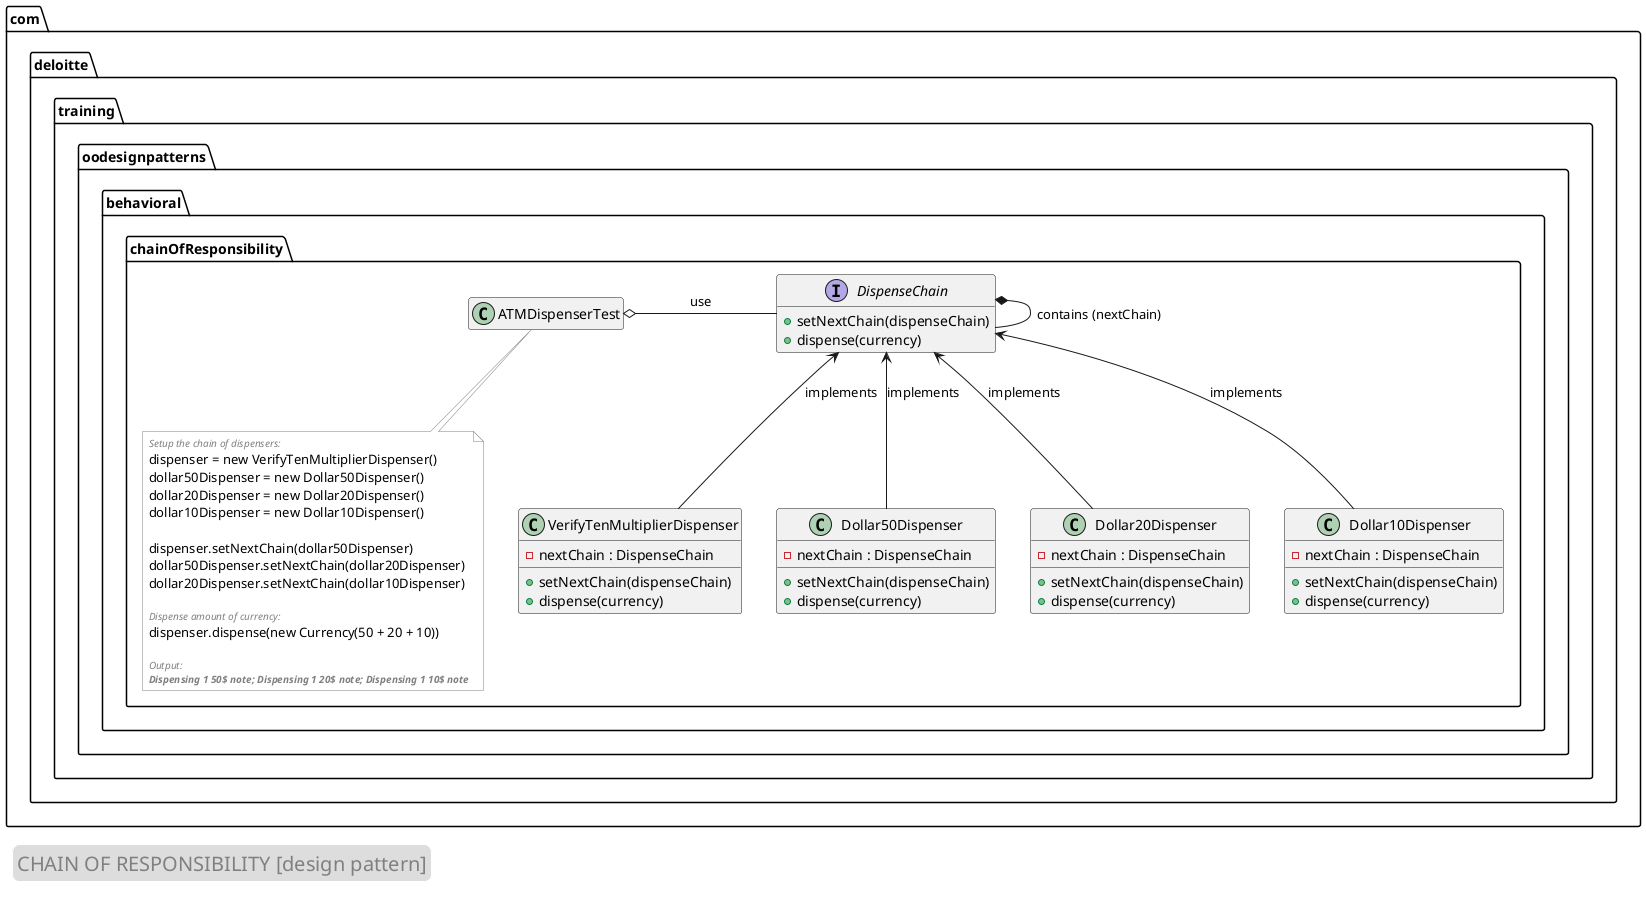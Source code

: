 @startuml

skinparam note {
    borderColor grey
    backgroundColor white
}

skinparam legend {
    borderColor white
    fontSize 20
    fontColor grey
}

package com.deloitte.training.oodesignpatterns.behavioral.chainOfResponsibility {
    ' Classes and interfaces
    interface DispenseChain {
        + setNextChain(dispenseChain)
        + dispense(currency)
    }
    class VerifyTenMultiplierDispenser {
        - nextChain : DispenseChain
        + setNextChain(dispenseChain)
        + dispense(currency)
    }
    class Dollar50Dispenser {
        - nextChain : DispenseChain
        + setNextChain(dispenseChain)
        + dispense(currency)
    }
    class Dollar20Dispenser {
        - nextChain : DispenseChain
        + setNextChain(dispenseChain)
        + dispense(currency)
    }
    class Dollar10Dispenser {
        - nextChain : DispenseChain
        + setNextChain(dispenseChain)
        + dispense(currency)
    }
    class ATMDispenserTest

    ' relationships
    DispenseChain <-- VerifyTenMultiplierDispenser : implements
    DispenseChain <-- Dollar50Dispenser : implements
    DispenseChain <-- Dollar20Dispenser : implements
    DispenseChain <-- Dollar10Dispenser : implements
    DispenseChain *- DispenseChain : contains (nextChain)

    ATMDispenserTest o- DispenseChain : use
    
    ' hide garbage
    hide empty fields
    hide empty methods
    
    ' notes
    note bottom of ATMDispenserTest
        <i><size:10><color:grey>Setup the chain of dispensers:
        dispenser = new VerifyTenMultiplierDispenser()
        dollar50Dispenser = new Dollar50Dispenser()
        dollar20Dispenser = new Dollar20Dispenser()
        dollar10Dispenser = new Dollar10Dispenser()
        
        dispenser.setNextChain(dollar50Dispenser)
        dollar50Dispenser.setNextChain(dollar20Dispenser)
        dollar20Dispenser.setNextChain(dollar10Dispenser)

        <i><size:10><color:grey>Dispense amount of currency:
        dispenser.dispense(new Currency(50 + 20 + 10))

        <i><size:10><color:grey>Output:
        <i><size:10><color:grey><b>Dispensing 1 50$ note; Dispensing 1 20$ note; Dispensing 1 10$ note
    end note
}

'legend
legend bottom left
CHAIN OF RESPONSIBILITY [design pattern]
end legend

@enduml
